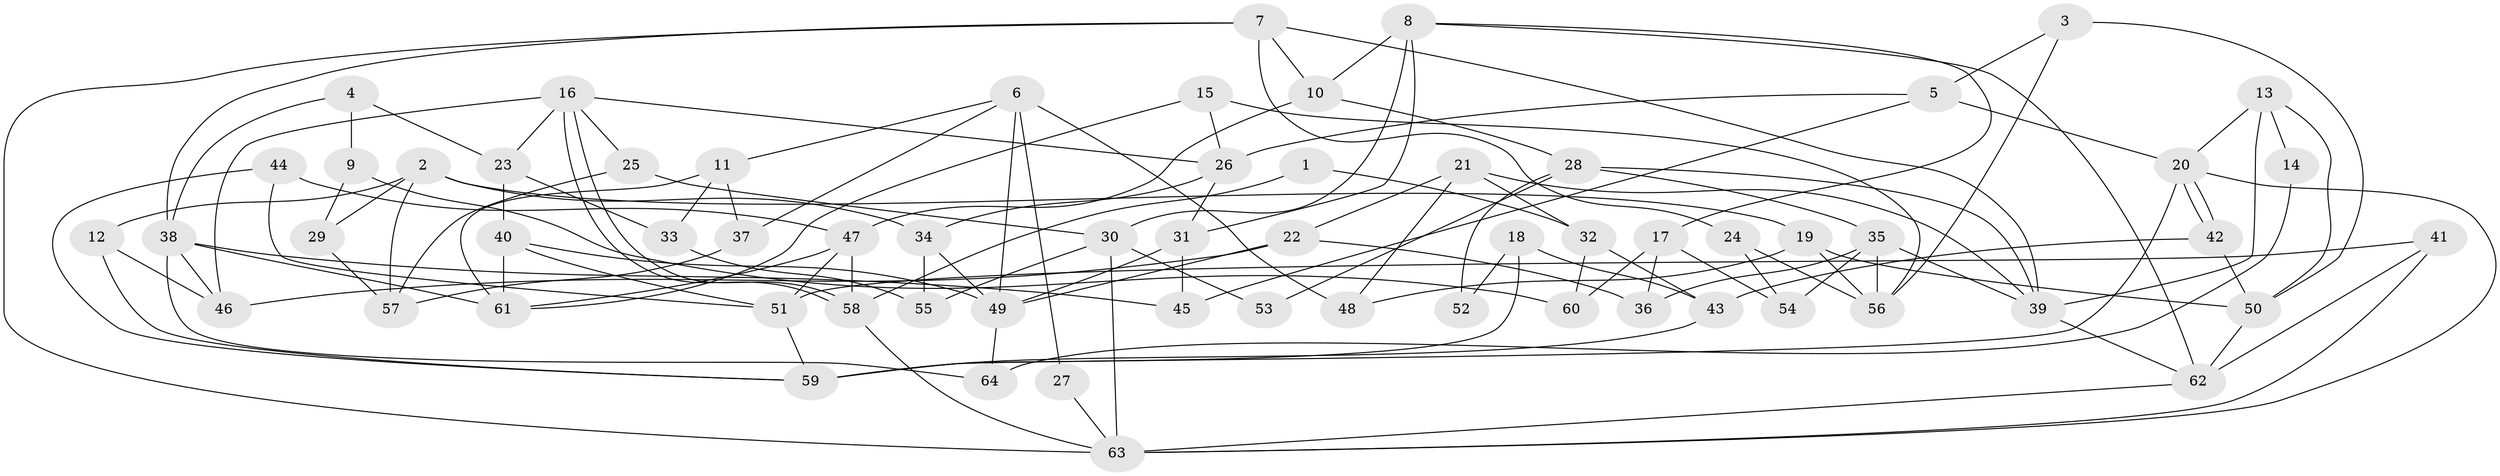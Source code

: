 // coarse degree distribution, {2: 0.07692307692307693, 6: 0.23076923076923078, 3: 0.20512820512820512, 4: 0.20512820512820512, 9: 0.05128205128205128, 8: 0.02564102564102564, 7: 0.10256410256410256, 5: 0.10256410256410256}
// Generated by graph-tools (version 1.1) at 2025/23/03/03/25 07:23:59]
// undirected, 64 vertices, 128 edges
graph export_dot {
graph [start="1"]
  node [color=gray90,style=filled];
  1;
  2;
  3;
  4;
  5;
  6;
  7;
  8;
  9;
  10;
  11;
  12;
  13;
  14;
  15;
  16;
  17;
  18;
  19;
  20;
  21;
  22;
  23;
  24;
  25;
  26;
  27;
  28;
  29;
  30;
  31;
  32;
  33;
  34;
  35;
  36;
  37;
  38;
  39;
  40;
  41;
  42;
  43;
  44;
  45;
  46;
  47;
  48;
  49;
  50;
  51;
  52;
  53;
  54;
  55;
  56;
  57;
  58;
  59;
  60;
  61;
  62;
  63;
  64;
  1 -- 32;
  1 -- 58;
  2 -- 12;
  2 -- 34;
  2 -- 19;
  2 -- 29;
  2 -- 57;
  3 -- 50;
  3 -- 5;
  3 -- 56;
  4 -- 23;
  4 -- 38;
  4 -- 9;
  5 -- 26;
  5 -- 45;
  5 -- 20;
  6 -- 49;
  6 -- 48;
  6 -- 11;
  6 -- 27;
  6 -- 37;
  7 -- 63;
  7 -- 39;
  7 -- 10;
  7 -- 24;
  7 -- 38;
  8 -- 17;
  8 -- 10;
  8 -- 30;
  8 -- 31;
  8 -- 62;
  9 -- 29;
  9 -- 60;
  10 -- 47;
  10 -- 28;
  11 -- 33;
  11 -- 37;
  11 -- 61;
  12 -- 59;
  12 -- 46;
  13 -- 20;
  13 -- 39;
  13 -- 14;
  13 -- 50;
  14 -- 64;
  15 -- 26;
  15 -- 56;
  15 -- 61;
  16 -- 58;
  16 -- 58;
  16 -- 25;
  16 -- 23;
  16 -- 26;
  16 -- 46;
  17 -- 54;
  17 -- 60;
  17 -- 36;
  18 -- 43;
  18 -- 59;
  18 -- 52;
  19 -- 50;
  19 -- 48;
  19 -- 56;
  20 -- 42;
  20 -- 42;
  20 -- 59;
  20 -- 63;
  21 -- 22;
  21 -- 39;
  21 -- 32;
  21 -- 48;
  22 -- 36;
  22 -- 46;
  22 -- 49;
  23 -- 40;
  23 -- 33;
  24 -- 56;
  24 -- 54;
  25 -- 57;
  25 -- 30;
  26 -- 31;
  26 -- 34;
  27 -- 63;
  28 -- 39;
  28 -- 35;
  28 -- 52;
  28 -- 53;
  29 -- 57;
  30 -- 63;
  30 -- 53;
  30 -- 55;
  31 -- 49;
  31 -- 45;
  32 -- 43;
  32 -- 60;
  33 -- 55;
  34 -- 49;
  34 -- 55;
  35 -- 56;
  35 -- 36;
  35 -- 39;
  35 -- 54;
  37 -- 57;
  38 -- 61;
  38 -- 45;
  38 -- 46;
  38 -- 64;
  39 -- 62;
  40 -- 61;
  40 -- 51;
  40 -- 49;
  41 -- 62;
  41 -- 63;
  41 -- 51;
  42 -- 50;
  42 -- 43;
  43 -- 59;
  44 -- 51;
  44 -- 59;
  44 -- 47;
  47 -- 61;
  47 -- 51;
  47 -- 58;
  49 -- 64;
  50 -- 62;
  51 -- 59;
  58 -- 63;
  62 -- 63;
}
